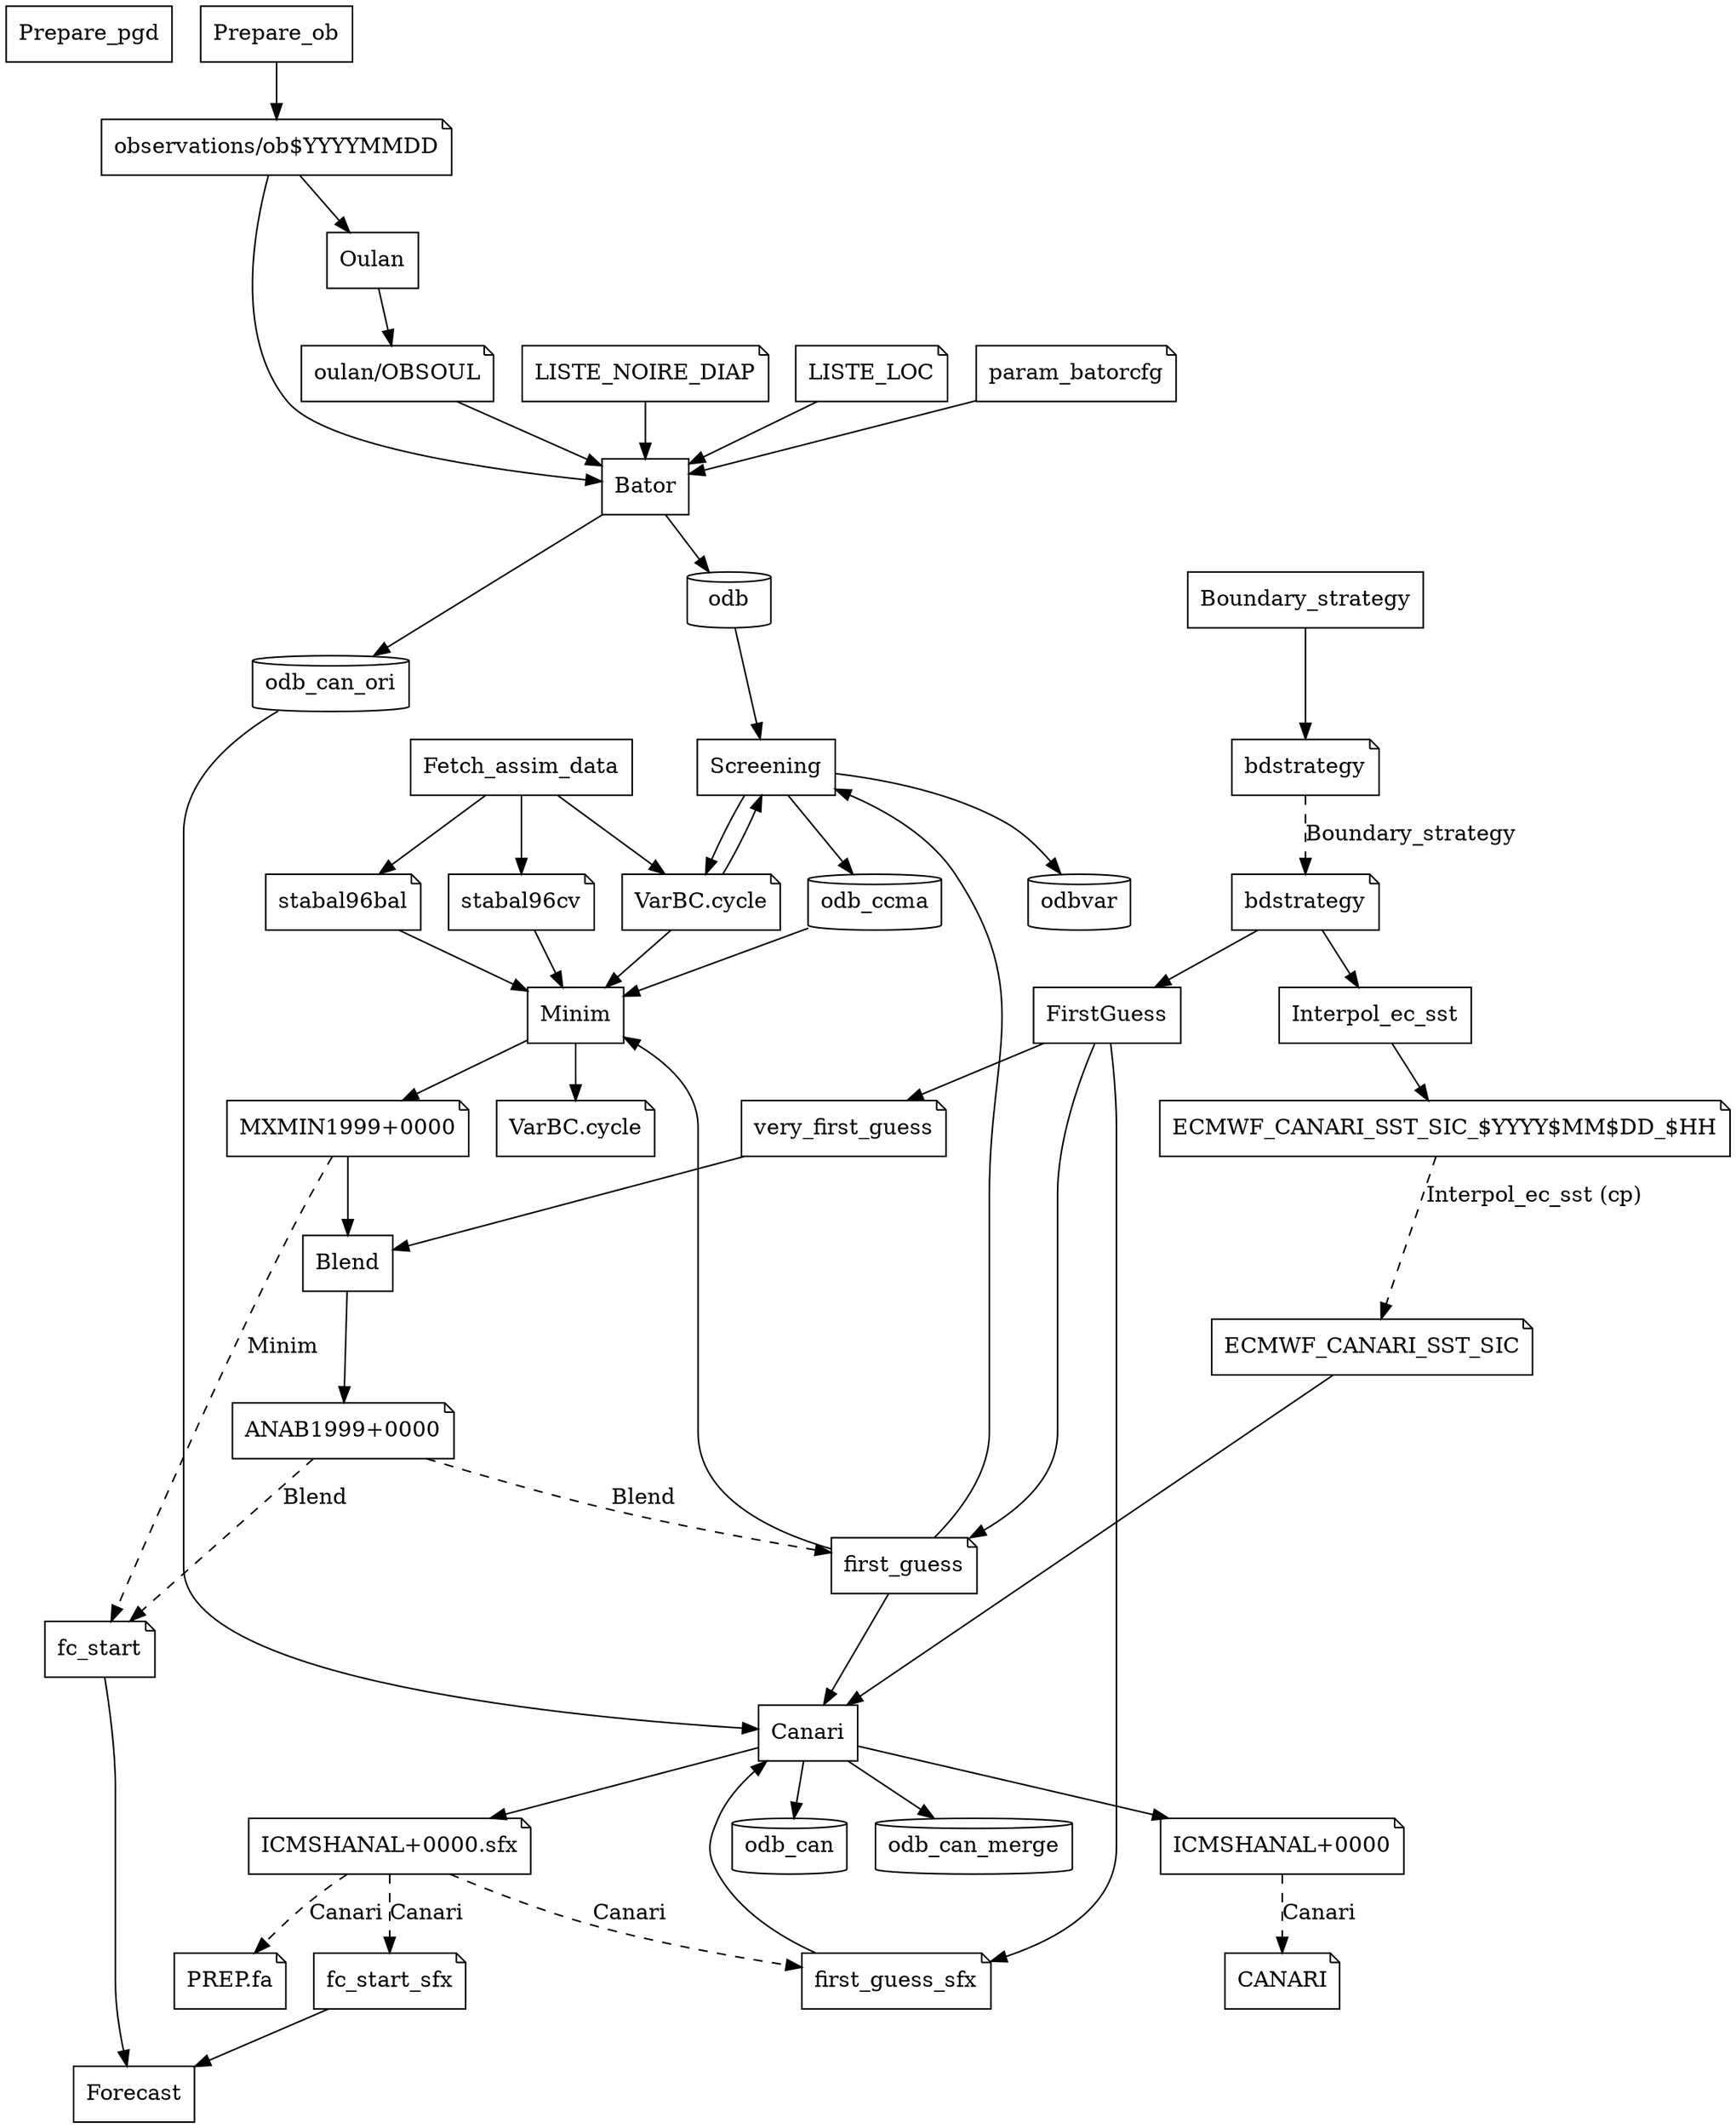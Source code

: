 digraph Harmonie {

//splines=ortho
// node[target="_blank"] // All hrefs open in new tab
//labelloc="t"; fontsize=30;
//label="Data Assimilation in Harmonie-Arome"

// rank="source"		  

//-------------------------------------------
//         Tasks
//-------------------------------------------
node[shape="rectangle"]  
Prepare_pgd
Prepare_ob    
Boundary_strategy[script="Boundary_strategy.pl"] 
Bator          // split this in Bator_conv Bator_conv_sfc (and also split scr/Bator)
Oulan          
FirstGuess
Fetch_assim_data
Interpol_ec_sst
//Prep_ini_surfex
Canari      
Screening    
Minim          
Blend
Forecast       
//Archive_odb 
//Archive_host  


//------------------------------------------/
//          Files
//------------------------------------------/
node[shape="note"] 
MXMIN1999p0000      [label="MXMIN1999+0000"]
ANAB1999p0000       [label="ANAB1999+0000" ]
ICMSHANALp0000sfx   [label="ICMSHANAL+0000.sfx"]
ICMSHANALp0000      [label="ICMSHANAL+0000"]
PREPfa              [label="PREP.fa"]
bdstrategy_archive  [label="bdstrategy"]       
VarBC_archive       [label="VarBC.cycle"]
ECMWF_CANARI_SST_SIC_YYYYMMDD_HH[label="ECMWF_CANARI_SST_SIC_$YYYY$MM$DD_$HH"]

node[type="cylinder"] 
obYYYYMMDD          [label="observations/ob$YYYYMMDD"]
OBSOUL              [label="oulan/OBSOUL"]
odb                 [shape="cylinder"] 
odb_ccma            [shape="cylinder"]
odb_can_merge       [shape="cylinder"]
odbvar              [shape="cylinder"]
odb_can             [shape="cylinder"]
odb_can_ori         [shape="cylinder"]
fc_start            
first_guess  
very_first_guess  
CANARI           
ECMWF_CANARI_SST_SIC
first_guess_sfx    
fc_start_sfx      
VarBC               [label="VarBC.cycle"]
bdstrategy       

//node[type=CLIMATEfile]  //these nodes are removed in gvpr/removeCLIMATE
//ConstClimsfx                    [label="Const.Clim.sfx"]
//PGD_prelfa                      [label="PGD_prel.fa"]
//PGD_prellfi                     [label="PGD_prel.lfi"] 
//PGDlfi                          [label="PGD.lfi"] 
//ecoclimapII_af_covers_parambin  [label="ecoclimapII_af_covers_param.bin"]
//ecoclimapII_af_covers_paramdat  [label="ecoclimapII_af_covers_param.dat"]
//ecoclimapII_eu_covers_parambin  [label="ecoclimapII_eu_covers_param.bin"]
//ecoclimapII_eu_covers_paramdat  [label="ecoclimapII_eu_covers_param.dat"]
//ecoclimapI_covers_parambin      [label="ecoclimapI_covers_param.bin"] 
//ecoclimapI_covers_paramdat      [label="ecoclimapI_covers_param.dat"]  
//gmted2010dir                    [label="gmted2010.dir"] 
//gmted2010hdr                    [label="gmted2010.hdr"] 
//mMM                             [label="m$MM"]

//node[type=CONSTfile] //Split off namelist files?  
//LISTE_NOIRE_DIAP 
//LISTE_LOC     
//stabal96cv          [label="stabal96.cv"]
//stabal96bal         [label="stabal96.bal"]
//param_batorcfg      [label="param_bator.cfg"]
//--------------------------------------------------------
//             Dependencies (edges) 
//--------------------------------------------------------
//                                                                    Prepare_pgd       -> {PGD_prellfi, PGD_prelfa} 
                                                                    Boundary_strategy -> {bdstrategy_archive}
                                                                    Prepare_ob        -> {obYYYYMMDD }
                                                                    Fetch_assim_data  -> {VarBC, stabal96cv, stabal96bal}
{obYYYYMMDD                                                    } -> Oulan             -> {OBSOUL }
{bdstrategy                                                    } -> FirstGuess        -> {very_first_guess, first_guess_sfx, first_guess}
{OBSOUL, obYYYYMMDD                                            } -> Bator             -> {odb, odb_can_ori }
{bdstrategy                                                    } -> Interpol_ec_sst   -> {ECMWF_CANARI_SST_SIC_YYYYMMDD_HH}
{first_guess, first_guess_sfx, ECMWF_CANARI_SST_SIC,odb_can_ori} -> Canari            -> {ICMSHANALp0000sfx, ICMSHANALp0000, odb_can, odb_can_merge}
{first_guess, VarBC, odb                                       } -> Screening         -> {odb_ccma, odbvar, VarBC }
{odb_ccma, VarBC, first_guess                                  } -> Minim             -> {MXMIN1999p0000, VarBC_archive} 
{very_first_guess, MXMIN1999p0000                              } -> Blend             -> {ANAB1999p0000 }
{fc_start, fc_start_sfx                                        } -> Forecast 
// {odb_ccma, odb_can, odbvar, odb, odb_can_merge                } -> Archive_odb                                    


//----------------------------------
// "Static" input,   namelists, climate files,  etc. 
//----------------------------------
  
{LISTE_NOIRE_DIAP, LISTE_LOC,param_batorcfg } -> Bator
{stabal96cv, stabal96bal                    } -> Minim
  



//---------------------------------------------------------------
//                   Symlinks
//---------------------------------------------------------------
ICMSHANALp0000    -> CANARI         [label="Canari",            style=dashed]
ICMSHANALp0000sfx -> fc_start_sfx   [label="Canari",            style=dashed]
ICMSHANALp0000sfx -> first_guess_sfx[label="Canari",            style=dashed, weight=0] //constraint=false]
ICMSHANALp0000sfx -> PREPfa         [label="Canari",            style=dashed]
//ICMSHANALp0000    -> first_guess    [label="Canari [LSMIX=T]",  style=dashed, constraint=false]
//ICMSHANALp0000    -> fc_start       [label="Canari [LSMIX=T]",  style=dashed, constraint=false]
MXMIN1999p0000    -> fc_start       [label="Minim",             style=dashed, weight=0] // constraint=false]
ANAB1999p0000     -> first_guess    [label="Blend",             style=dashed, weight=0] // constraint=false]
ANAB1999p0000     -> fc_start       [label="Blend",             style=dashed]
bdstrategy_archive-> bdstrategy     [label="Boundary_strategy", style=dashed]  // in Boundary_strategy.sms

// ECMWF_CANARI_SST_SIC is a copy of ECMWF_CANARI_SST_SIC_YYYYMMDD_HH 
ECMWF_CANARI_SST_SIC_YYYYMMDD_HH ->  ECMWF_CANARI_SST_SIC[label="Interpol_ec_sst (cp)", style=dashed]

//-----------------------------------------------------------------
//            URL
//----------------------------------------------------------------
Prepare_ob       [href="../Observations/ObservationData/index.html"]
Canari           [href="../DataAssimilation/Surface/CANARI/index.html"]
Forecast         [href="../ForecastModel/Forest/index.html"]
Oulan            [href="../Observations/Oulan/index.html"]
Bator            [href="../Observations/Bator/index.html"]
Minim            [href="http://www.umr-cnrm.fr/gmapdoc/IMG/pdf/ykminim45.pdf"]
Screening        [href="../DataAssimilation/Screening/index.html"]
Boundary_strategy[href="../Boundaries/BoundaryFilePreparation/index.html"]
stabal96cv       [href="../DataAssimilation/Structurefunctions/index.html"]
stabal96bal      [href="../DataAssimilation/Structurefunctions/index.html"]
// param_batorcfg   [href="../Observations/Bator.md#param.cfg"]
LISTE_NOIRE_DIAP [href="../Observations/Bator/index.html#LISTE_NOIRE_DIAP-1"]
LISTE_LOC        [href="../Observations/Bator/index.html#LISTE_LOC-1"] 

// VarBC     [href="https://hirlam.org/trac/browser/trunk/harmonie/const/bias_corr/VARBC.cycle.SUMMER.00"]

//subgraph cluster_legend {
// fontsize=20; label="Directories"
// WRKfile    [type=WRKfile,    label="$WRK",    tooltip="$HM_DATA/$YYYY$MM$DD_$HH"]
// ARCHIVEfile[type=ARCHIVEfile,label="$ARCHIVE",tooltip="$HM_DATA/archive/$YYYY/$MM/$DD/$HH"]
// CLIMATEfile[type=CLIMATEfile,label="$CLIMDIR",tooltip="$HM_DATA/climate"]
//}



}// Digraph Harmonie
